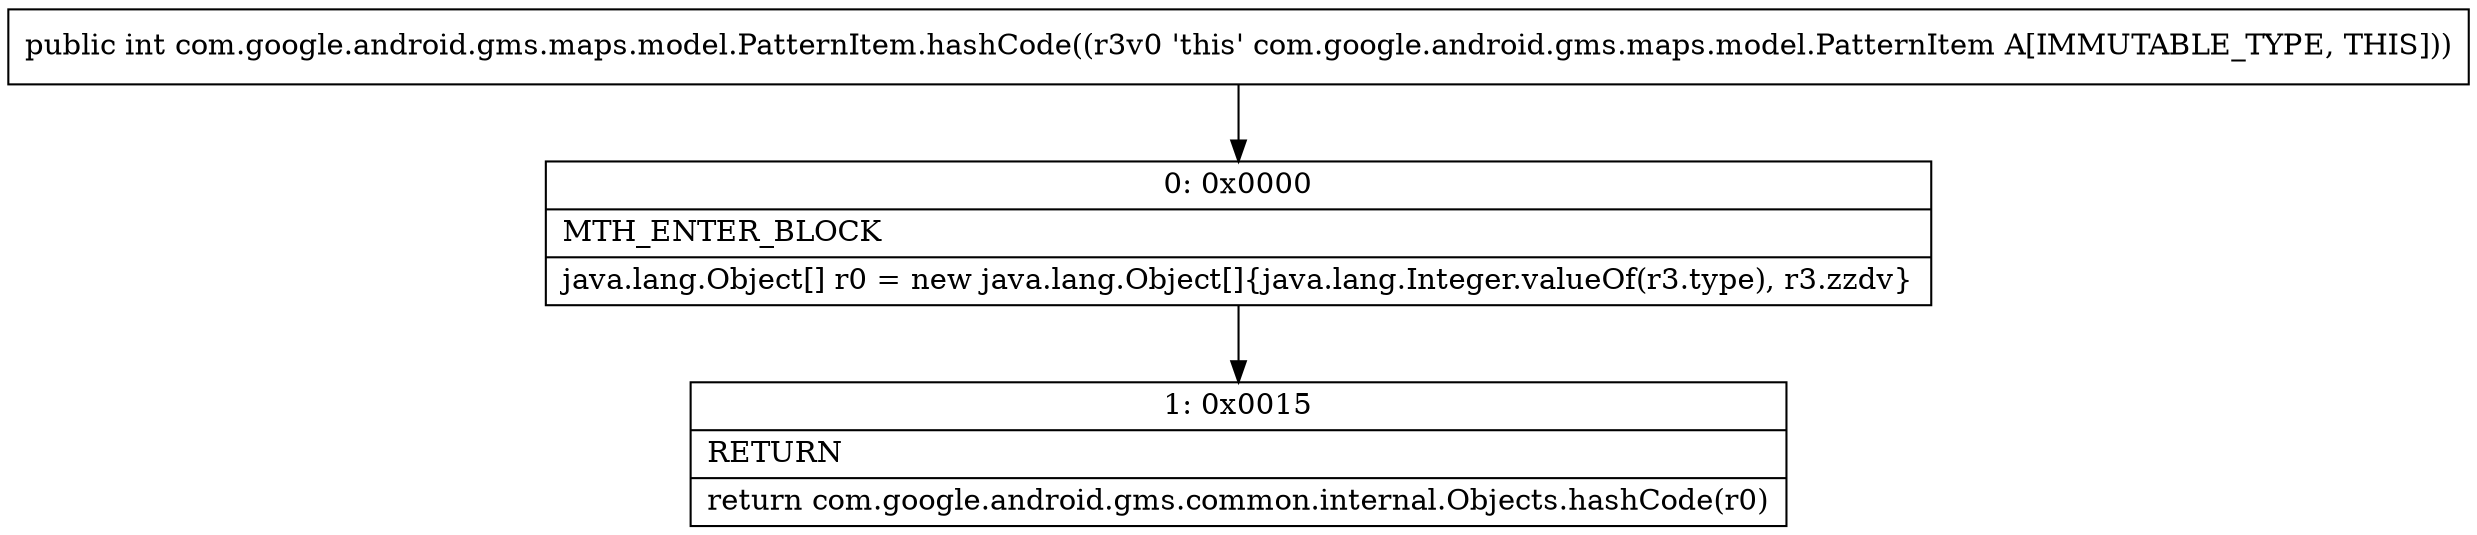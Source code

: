 digraph "CFG forcom.google.android.gms.maps.model.PatternItem.hashCode()I" {
Node_0 [shape=record,label="{0\:\ 0x0000|MTH_ENTER_BLOCK\l|java.lang.Object[] r0 = new java.lang.Object[]\{java.lang.Integer.valueOf(r3.type), r3.zzdv\}\l}"];
Node_1 [shape=record,label="{1\:\ 0x0015|RETURN\l|return com.google.android.gms.common.internal.Objects.hashCode(r0)\l}"];
MethodNode[shape=record,label="{public int com.google.android.gms.maps.model.PatternItem.hashCode((r3v0 'this' com.google.android.gms.maps.model.PatternItem A[IMMUTABLE_TYPE, THIS])) }"];
MethodNode -> Node_0;
Node_0 -> Node_1;
}

